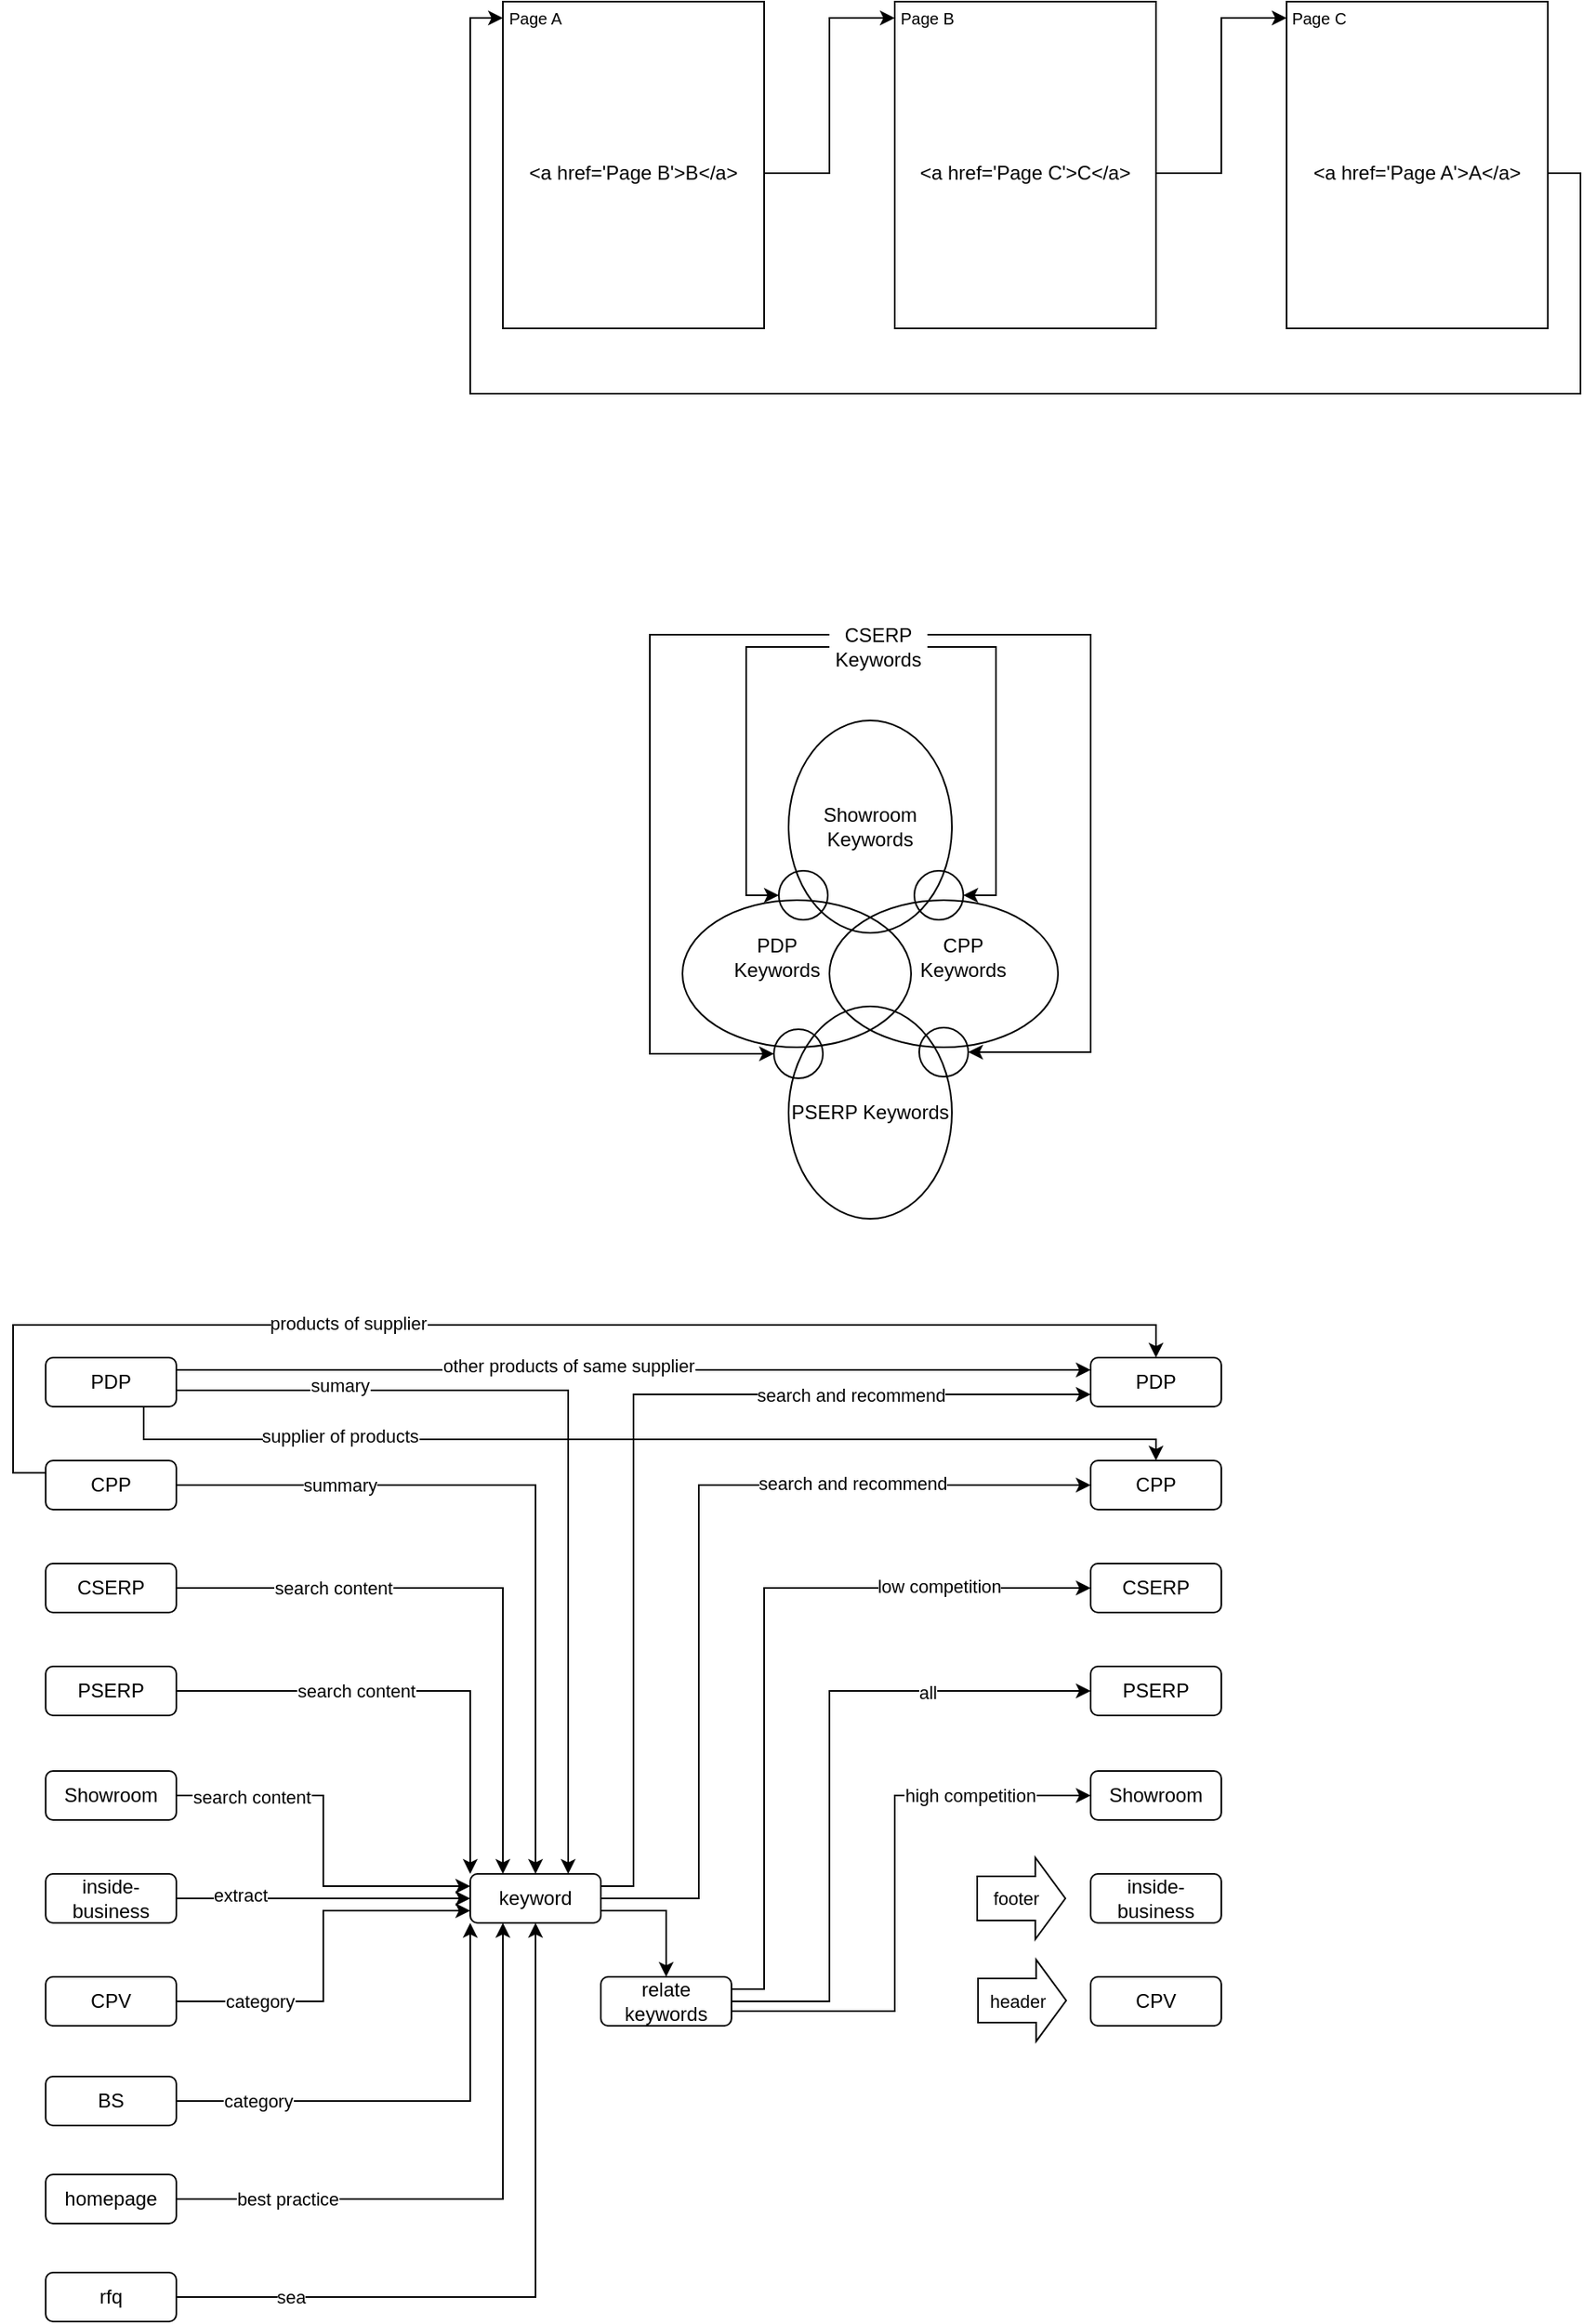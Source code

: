 <mxfile version="26.0.2">
  <diagram name="第 1 页" id="CtOnWX5mIkKangR4ngKK">
    <mxGraphModel dx="2248" dy="654" grid="1" gridSize="10" guides="1" tooltips="1" connect="1" arrows="1" fold="1" page="1" pageScale="1" pageWidth="827" pageHeight="1169" math="0" shadow="0">
      <root>
        <mxCell id="0" />
        <mxCell id="1" parent="0" />
        <mxCell id="Url5Zu-6LV8npw6_dzej-28" value="Showroom" style="rounded=1;whiteSpace=wrap;html=1;" parent="1" vertex="1">
          <mxGeometry x="-200" y="1123" width="80" height="30" as="geometry" />
        </mxCell>
        <mxCell id="UuzCBzJsV4xcfjXJkiLl-25" style="edgeStyle=orthogonalEdgeStyle;rounded=0;orthogonalLoop=1;jettySize=auto;html=1;exitX=1;exitY=0.25;exitDx=0;exitDy=0;entryX=0;entryY=0.25;entryDx=0;entryDy=0;" parent="1" source="Url5Zu-6LV8npw6_dzej-29" target="UuzCBzJsV4xcfjXJkiLl-5" edge="1">
          <mxGeometry relative="1" as="geometry" />
        </mxCell>
        <mxCell id="UuzCBzJsV4xcfjXJkiLl-26" value="other products of same supplier" style="edgeLabel;html=1;align=center;verticalAlign=middle;resizable=0;points=[];" parent="UuzCBzJsV4xcfjXJkiLl-25" vertex="1" connectable="0">
          <mxGeometry x="-0.145" y="3" relative="1" as="geometry">
            <mxPoint as="offset" />
          </mxGeometry>
        </mxCell>
        <mxCell id="UuzCBzJsV4xcfjXJkiLl-33" style="edgeStyle=orthogonalEdgeStyle;rounded=0;orthogonalLoop=1;jettySize=auto;html=1;exitX=0.75;exitY=1;exitDx=0;exitDy=0;entryX=0.5;entryY=0;entryDx=0;entryDy=0;" parent="1" source="Url5Zu-6LV8npw6_dzej-29" target="UuzCBzJsV4xcfjXJkiLl-6" edge="1">
          <mxGeometry relative="1" as="geometry">
            <Array as="points">
              <mxPoint x="-140" y="920" />
              <mxPoint x="480" y="920" />
            </Array>
          </mxGeometry>
        </mxCell>
        <mxCell id="UuzCBzJsV4xcfjXJkiLl-34" value="supplier of products" style="edgeLabel;html=1;align=center;verticalAlign=middle;resizable=0;points=[];" parent="UuzCBzJsV4xcfjXJkiLl-33" vertex="1" connectable="0">
          <mxGeometry x="-0.573" y="2" relative="1" as="geometry">
            <mxPoint as="offset" />
          </mxGeometry>
        </mxCell>
        <mxCell id="Url5Zu-6LV8npw6_dzej-29" value="PDP" style="rounded=1;whiteSpace=wrap;html=1;" parent="1" vertex="1">
          <mxGeometry x="-200" y="870" width="80" height="30" as="geometry" />
        </mxCell>
        <mxCell id="UuzCBzJsV4xcfjXJkiLl-29" style="edgeStyle=orthogonalEdgeStyle;rounded=0;orthogonalLoop=1;jettySize=auto;html=1;exitX=0;exitY=0.25;exitDx=0;exitDy=0;entryX=0.5;entryY=0;entryDx=0;entryDy=0;" parent="1" source="Url5Zu-6LV8npw6_dzej-34" target="UuzCBzJsV4xcfjXJkiLl-5" edge="1">
          <mxGeometry relative="1" as="geometry">
            <Array as="points">
              <mxPoint x="-220" y="941" />
              <mxPoint x="-220" y="850" />
              <mxPoint x="480" y="850" />
            </Array>
          </mxGeometry>
        </mxCell>
        <mxCell id="UuzCBzJsV4xcfjXJkiLl-30" value="products of supplier" style="edgeLabel;html=1;align=center;verticalAlign=middle;resizable=0;points=[];" parent="UuzCBzJsV4xcfjXJkiLl-29" vertex="1" connectable="0">
          <mxGeometry x="-0.241" y="1" relative="1" as="geometry">
            <mxPoint as="offset" />
          </mxGeometry>
        </mxCell>
        <mxCell id="Url5Zu-6LV8npw6_dzej-34" value="CPP" style="rounded=1;whiteSpace=wrap;html=1;" parent="1" vertex="1">
          <mxGeometry x="-200" y="933" width="80" height="30" as="geometry" />
        </mxCell>
        <mxCell id="Url5Zu-6LV8npw6_dzej-35" value="PSERP" style="rounded=1;whiteSpace=wrap;html=1;" parent="1" vertex="1">
          <mxGeometry x="-200" y="1059" width="80" height="30" as="geometry" />
        </mxCell>
        <mxCell id="Url5Zu-6LV8npw6_dzej-36" value="CSERP" style="rounded=1;whiteSpace=wrap;html=1;" parent="1" vertex="1">
          <mxGeometry x="-200" y="996" width="80" height="30" as="geometry" />
        </mxCell>
        <mxCell id="Url5Zu-6LV8npw6_dzej-49" value="inside-business" style="rounded=1;whiteSpace=wrap;html=1;" parent="1" vertex="1">
          <mxGeometry x="-200" y="1186" width="80" height="30" as="geometry" />
        </mxCell>
        <mxCell id="Url5Zu-6LV8npw6_dzej-50" value="CPV" style="rounded=1;whiteSpace=wrap;html=1;" parent="1" vertex="1">
          <mxGeometry x="-200" y="1249" width="80" height="30" as="geometry" />
        </mxCell>
        <mxCell id="q6kVz9pOgNvTbz7X49iz-1" value="&lt;p&gt;&lt;br&gt;&lt;/p&gt;" style="rounded=0;whiteSpace=wrap;html=1;align=left;" parent="1" vertex="1">
          <mxGeometry x="80" y="40" width="160" height="200" as="geometry" />
        </mxCell>
        <mxCell id="q6kVz9pOgNvTbz7X49iz-4" value="&lt;font style=&quot;font-size: 10px;&quot;&gt;Page A&lt;/font&gt;" style="text;html=1;align=center;verticalAlign=middle;whiteSpace=wrap;rounded=0;" parent="1" vertex="1">
          <mxGeometry x="80" y="40" width="40" height="20" as="geometry" />
        </mxCell>
        <mxCell id="q6kVz9pOgNvTbz7X49iz-12" style="edgeStyle=orthogonalEdgeStyle;rounded=0;orthogonalLoop=1;jettySize=auto;html=1;exitX=1;exitY=0.5;exitDx=0;exitDy=0;entryX=0;entryY=0.5;entryDx=0;entryDy=0;" parent="1" source="q6kVz9pOgNvTbz7X49iz-5" target="q6kVz9pOgNvTbz7X49iz-7" edge="1">
          <mxGeometry relative="1" as="geometry" />
        </mxCell>
        <mxCell id="q6kVz9pOgNvTbz7X49iz-5" value="&amp;lt;a href=&#39;Page B&#39;&amp;gt;B&amp;lt;/a&amp;gt;" style="text;html=1;align=center;verticalAlign=middle;whiteSpace=wrap;rounded=0;" parent="1" vertex="1">
          <mxGeometry x="80" y="130" width="160" height="30" as="geometry" />
        </mxCell>
        <mxCell id="q6kVz9pOgNvTbz7X49iz-6" value="&lt;p&gt;&lt;br&gt;&lt;/p&gt;" style="rounded=0;whiteSpace=wrap;html=1;align=left;" parent="1" vertex="1">
          <mxGeometry x="320" y="40" width="160" height="200" as="geometry" />
        </mxCell>
        <mxCell id="q6kVz9pOgNvTbz7X49iz-7" value="&lt;font style=&quot;font-size: 10px;&quot;&gt;Page B&lt;/font&gt;" style="text;html=1;align=center;verticalAlign=middle;whiteSpace=wrap;rounded=0;" parent="1" vertex="1">
          <mxGeometry x="320" y="40" width="40" height="20" as="geometry" />
        </mxCell>
        <mxCell id="q6kVz9pOgNvTbz7X49iz-13" style="edgeStyle=orthogonalEdgeStyle;rounded=0;orthogonalLoop=1;jettySize=auto;html=1;exitX=1;exitY=0.5;exitDx=0;exitDy=0;entryX=0;entryY=0.5;entryDx=0;entryDy=0;" parent="1" source="q6kVz9pOgNvTbz7X49iz-8" target="q6kVz9pOgNvTbz7X49iz-10" edge="1">
          <mxGeometry relative="1" as="geometry" />
        </mxCell>
        <mxCell id="q6kVz9pOgNvTbz7X49iz-8" value="&amp;lt;a href=&#39;Page C&#39;&amp;gt;C&amp;lt;/a&amp;gt;" style="text;html=1;align=center;verticalAlign=middle;whiteSpace=wrap;rounded=0;" parent="1" vertex="1">
          <mxGeometry x="320" y="130" width="160" height="30" as="geometry" />
        </mxCell>
        <mxCell id="q6kVz9pOgNvTbz7X49iz-9" value="&lt;p&gt;&lt;br&gt;&lt;/p&gt;" style="rounded=0;whiteSpace=wrap;html=1;align=left;" parent="1" vertex="1">
          <mxGeometry x="560" y="40" width="160" height="200" as="geometry" />
        </mxCell>
        <mxCell id="q6kVz9pOgNvTbz7X49iz-10" value="&lt;font style=&quot;font-size: 10px;&quot;&gt;Page C&lt;/font&gt;" style="text;html=1;align=center;verticalAlign=middle;whiteSpace=wrap;rounded=0;" parent="1" vertex="1">
          <mxGeometry x="560" y="40" width="40" height="20" as="geometry" />
        </mxCell>
        <mxCell id="q6kVz9pOgNvTbz7X49iz-14" style="edgeStyle=orthogonalEdgeStyle;rounded=0;orthogonalLoop=1;jettySize=auto;html=1;exitX=1;exitY=0.5;exitDx=0;exitDy=0;entryX=0;entryY=0.5;entryDx=0;entryDy=0;" parent="1" source="q6kVz9pOgNvTbz7X49iz-11" target="q6kVz9pOgNvTbz7X49iz-4" edge="1">
          <mxGeometry relative="1" as="geometry">
            <Array as="points">
              <mxPoint x="740" y="145" />
              <mxPoint x="740" y="280" />
              <mxPoint x="60" y="280" />
              <mxPoint x="60" y="50" />
            </Array>
          </mxGeometry>
        </mxCell>
        <mxCell id="q6kVz9pOgNvTbz7X49iz-11" value="&amp;lt;a href=&#39;Page A&#39;&amp;gt;A&amp;lt;/a&amp;gt;" style="text;html=1;align=center;verticalAlign=middle;whiteSpace=wrap;rounded=0;" parent="1" vertex="1">
          <mxGeometry x="560" y="130" width="160" height="30" as="geometry" />
        </mxCell>
        <mxCell id="No4g82Whn9Lu0QJXy-N2-3" value="PSERP Keywords" style="ellipse;whiteSpace=wrap;html=1;fillColor=none;" parent="1" vertex="1">
          <mxGeometry x="255" y="655" width="100" height="130" as="geometry" />
        </mxCell>
        <mxCell id="No4g82Whn9Lu0QJXy-N2-4" value="Showroom Keywords" style="ellipse;whiteSpace=wrap;html=1;fillColor=none;" parent="1" vertex="1">
          <mxGeometry x="255" y="480" width="100" height="130" as="geometry" />
        </mxCell>
        <mxCell id="No4g82Whn9Lu0QJXy-N2-5" value="" style="ellipse;whiteSpace=wrap;html=1;fillColor=none;" parent="1" vertex="1">
          <mxGeometry x="332" y="572" width="30" height="30" as="geometry" />
        </mxCell>
        <mxCell id="No4g82Whn9Lu0QJXy-N2-6" value="" style="ellipse;whiteSpace=wrap;html=1;fillColor=none;align=left;" parent="1" vertex="1">
          <mxGeometry x="190" y="590" width="140" height="90" as="geometry" />
        </mxCell>
        <mxCell id="No4g82Whn9Lu0QJXy-N2-8" value="" style="ellipse;whiteSpace=wrap;html=1;fillColor=none;align=right;" parent="1" vertex="1">
          <mxGeometry x="280" y="590" width="140" height="90" as="geometry" />
        </mxCell>
        <mxCell id="No4g82Whn9Lu0QJXy-N2-9" value="PDP Keywords" style="text;html=1;align=center;verticalAlign=middle;whiteSpace=wrap;rounded=0;" parent="1" vertex="1">
          <mxGeometry x="216" y="610" width="64" height="30" as="geometry" />
        </mxCell>
        <mxCell id="No4g82Whn9Lu0QJXy-N2-10" value="CPP Keywords" style="text;html=1;align=center;verticalAlign=middle;whiteSpace=wrap;rounded=0;" parent="1" vertex="1">
          <mxGeometry x="330" y="610" width="64" height="30" as="geometry" />
        </mxCell>
        <mxCell id="No4g82Whn9Lu0QJXy-N2-11" value="" style="ellipse;whiteSpace=wrap;html=1;fillColor=none;" parent="1" vertex="1">
          <mxGeometry x="335" y="668" width="30" height="30" as="geometry" />
        </mxCell>
        <mxCell id="No4g82Whn9Lu0QJXy-N2-12" value="" style="ellipse;whiteSpace=wrap;html=1;fillColor=none;" parent="1" vertex="1">
          <mxGeometry x="249" y="572" width="30" height="30" as="geometry" />
        </mxCell>
        <mxCell id="No4g82Whn9Lu0QJXy-N2-13" value="" style="ellipse;whiteSpace=wrap;html=1;fillColor=none;" parent="1" vertex="1">
          <mxGeometry x="246" y="669" width="30" height="30" as="geometry" />
        </mxCell>
        <mxCell id="Url5Zu-6LV8npw6_dzej-3" style="edgeStyle=orthogonalEdgeStyle;rounded=0;orthogonalLoop=1;jettySize=auto;html=1;exitX=0;exitY=0.5;exitDx=0;exitDy=0;entryX=0;entryY=0.5;entryDx=0;entryDy=0;" parent="1" source="No4g82Whn9Lu0QJXy-N2-15" target="No4g82Whn9Lu0QJXy-N2-12" edge="1">
          <mxGeometry relative="1" as="geometry" />
        </mxCell>
        <mxCell id="Url5Zu-6LV8npw6_dzej-4" style="edgeStyle=orthogonalEdgeStyle;rounded=0;orthogonalLoop=1;jettySize=auto;html=1;exitX=1;exitY=0.5;exitDx=0;exitDy=0;entryX=1;entryY=0.5;entryDx=0;entryDy=0;" parent="1" source="No4g82Whn9Lu0QJXy-N2-15" target="No4g82Whn9Lu0QJXy-N2-5" edge="1">
          <mxGeometry relative="1" as="geometry" />
        </mxCell>
        <mxCell id="Url5Zu-6LV8npw6_dzej-6" style="edgeStyle=orthogonalEdgeStyle;rounded=0;orthogonalLoop=1;jettySize=auto;html=1;exitX=0;exitY=0.25;exitDx=0;exitDy=0;entryX=0;entryY=0.5;entryDx=0;entryDy=0;" parent="1" source="No4g82Whn9Lu0QJXy-N2-15" target="No4g82Whn9Lu0QJXy-N2-13" edge="1">
          <mxGeometry relative="1" as="geometry">
            <Array as="points">
              <mxPoint x="170" y="428" />
              <mxPoint x="170" y="684" />
            </Array>
          </mxGeometry>
        </mxCell>
        <mxCell id="Url5Zu-6LV8npw6_dzej-7" style="edgeStyle=orthogonalEdgeStyle;rounded=0;orthogonalLoop=1;jettySize=auto;html=1;exitX=1;exitY=0.25;exitDx=0;exitDy=0;entryX=1;entryY=0.5;entryDx=0;entryDy=0;" parent="1" source="No4g82Whn9Lu0QJXy-N2-15" target="No4g82Whn9Lu0QJXy-N2-11" edge="1">
          <mxGeometry relative="1" as="geometry">
            <Array as="points">
              <mxPoint x="440" y="428" />
              <mxPoint x="440" y="683" />
            </Array>
          </mxGeometry>
        </mxCell>
        <mxCell id="No4g82Whn9Lu0QJXy-N2-15" value="CSERP Keywords" style="text;html=1;align=center;verticalAlign=middle;whiteSpace=wrap;rounded=0;" parent="1" vertex="1">
          <mxGeometry x="280" y="420" width="60" height="30" as="geometry" />
        </mxCell>
        <mxCell id="UuzCBzJsV4xcfjXJkiLl-8" style="edgeStyle=orthogonalEdgeStyle;rounded=0;orthogonalLoop=1;jettySize=auto;html=1;exitX=1;exitY=0.25;exitDx=0;exitDy=0;entryX=0;entryY=0.75;entryDx=0;entryDy=0;" parent="1" source="Url5Zu-6LV8npw6_dzej-8" target="UuzCBzJsV4xcfjXJkiLl-5" edge="1">
          <mxGeometry relative="1" as="geometry">
            <mxPoint x="130" y="1198.5" as="sourcePoint" />
            <mxPoint x="430" y="890" as="targetPoint" />
            <Array as="points">
              <mxPoint x="160" y="1194" />
              <mxPoint x="160" y="893" />
            </Array>
          </mxGeometry>
        </mxCell>
        <mxCell id="UuzCBzJsV4xcfjXJkiLl-12" value="search and recommend" style="edgeLabel;html=1;align=center;verticalAlign=middle;resizable=0;points=[];" parent="UuzCBzJsV4xcfjXJkiLl-8" vertex="1" connectable="0">
          <mxGeometry x="0.476" y="3" relative="1" as="geometry">
            <mxPoint x="10" y="3" as="offset" />
          </mxGeometry>
        </mxCell>
        <mxCell id="UuzCBzJsV4xcfjXJkiLl-9" style="edgeStyle=orthogonalEdgeStyle;rounded=0;orthogonalLoop=1;jettySize=auto;html=1;exitX=1;exitY=0.5;exitDx=0;exitDy=0;entryX=0;entryY=0.5;entryDx=0;entryDy=0;" parent="1" source="Url5Zu-6LV8npw6_dzej-8" target="UuzCBzJsV4xcfjXJkiLl-6" edge="1">
          <mxGeometry relative="1" as="geometry">
            <Array as="points">
              <mxPoint x="200" y="1201" />
              <mxPoint x="200" y="948" />
            </Array>
          </mxGeometry>
        </mxCell>
        <mxCell id="UuzCBzJsV4xcfjXJkiLl-13" value="search and recommend" style="edgeLabel;html=1;align=center;verticalAlign=middle;resizable=0;points=[];" parent="UuzCBzJsV4xcfjXJkiLl-9" vertex="1" connectable="0">
          <mxGeometry x="0.47" y="1" relative="1" as="geometry">
            <mxPoint as="offset" />
          </mxGeometry>
        </mxCell>
        <mxCell id="CTZZggnrEs2_H3lNkt42-3" style="edgeStyle=orthogonalEdgeStyle;rounded=0;orthogonalLoop=1;jettySize=auto;html=1;exitX=1;exitY=0.75;exitDx=0;exitDy=0;" parent="1" source="Url5Zu-6LV8npw6_dzej-8" target="Url5Zu-6LV8npw6_dzej-10" edge="1">
          <mxGeometry relative="1" as="geometry" />
        </mxCell>
        <mxCell id="Url5Zu-6LV8npw6_dzej-8" value="keyword" style="rounded=1;whiteSpace=wrap;html=1;strokeColor=default;align=center;verticalAlign=middle;fontFamily=Helvetica;fontSize=12;fontColor=default;fillColor=default;" parent="1" vertex="1">
          <mxGeometry x="60" y="1186" width="80" height="30" as="geometry" />
        </mxCell>
        <mxCell id="Url5Zu-6LV8npw6_dzej-15" style="edgeStyle=orthogonalEdgeStyle;rounded=0;orthogonalLoop=1;jettySize=auto;html=1;exitX=1;exitY=0.25;exitDx=0;exitDy=0;entryX=0;entryY=0.5;entryDx=0;entryDy=0;" parent="1" source="Url5Zu-6LV8npw6_dzej-10" target="Url5Zu-6LV8npw6_dzej-11" edge="1">
          <mxGeometry relative="1" as="geometry">
            <Array as="points">
              <mxPoint x="240" y="1257" />
              <mxPoint x="240" y="1011" />
            </Array>
          </mxGeometry>
        </mxCell>
        <mxCell id="ZS4T2gyKXLXTp4NsAqUT-2" value="low competition" style="edgeLabel;html=1;align=center;verticalAlign=middle;resizable=0;points=[];" vertex="1" connectable="0" parent="Url5Zu-6LV8npw6_dzej-15">
          <mxGeometry x="0.596" y="1" relative="1" as="geometry">
            <mxPoint x="1" as="offset" />
          </mxGeometry>
        </mxCell>
        <mxCell id="Url5Zu-6LV8npw6_dzej-17" style="edgeStyle=orthogonalEdgeStyle;rounded=0;orthogonalLoop=1;jettySize=auto;html=1;exitX=1;exitY=0.5;exitDx=0;exitDy=0;entryX=0;entryY=0.5;entryDx=0;entryDy=0;" parent="1" source="Url5Zu-6LV8npw6_dzej-10" target="Url5Zu-6LV8npw6_dzej-12" edge="1">
          <mxGeometry relative="1" as="geometry">
            <Array as="points">
              <mxPoint x="280" y="1264" />
              <mxPoint x="280" y="1074" />
            </Array>
          </mxGeometry>
        </mxCell>
        <mxCell id="ZS4T2gyKXLXTp4NsAqUT-1" value="all" style="edgeLabel;html=1;align=center;verticalAlign=middle;resizable=0;points=[];" vertex="1" connectable="0" parent="Url5Zu-6LV8npw6_dzej-17">
          <mxGeometry x="0.654" y="-1" relative="1" as="geometry">
            <mxPoint x="-29" as="offset" />
          </mxGeometry>
        </mxCell>
        <mxCell id="Url5Zu-6LV8npw6_dzej-19" style="edgeStyle=orthogonalEdgeStyle;rounded=0;orthogonalLoop=1;jettySize=auto;html=1;exitX=1;exitY=0.75;exitDx=0;exitDy=0;entryX=0;entryY=0.5;entryDx=0;entryDy=0;" parent="1" source="Url5Zu-6LV8npw6_dzej-10" target="Url5Zu-6LV8npw6_dzej-13" edge="1">
          <mxGeometry relative="1" as="geometry">
            <Array as="points">
              <mxPoint x="140" y="1270" />
              <mxPoint x="320" y="1270" />
              <mxPoint x="320" y="1138" />
            </Array>
          </mxGeometry>
        </mxCell>
        <mxCell id="Url5Zu-6LV8npw6_dzej-20" value="high competition" style="edgeLabel;html=1;align=center;verticalAlign=middle;resizable=0;points=[];" parent="Url5Zu-6LV8npw6_dzej-19" vertex="1" connectable="0">
          <mxGeometry x="-0.21" y="-1" relative="1" as="geometry">
            <mxPoint x="104" y="-133" as="offset" />
          </mxGeometry>
        </mxCell>
        <mxCell id="Url5Zu-6LV8npw6_dzej-10" value="relate keywords" style="rounded=1;whiteSpace=wrap;html=1;" parent="1" vertex="1">
          <mxGeometry x="140" y="1249" width="80" height="30" as="geometry" />
        </mxCell>
        <mxCell id="Url5Zu-6LV8npw6_dzej-11" value="CSERP" style="rounded=1;whiteSpace=wrap;html=1;" parent="1" vertex="1">
          <mxGeometry x="440" y="996" width="80" height="30" as="geometry" />
        </mxCell>
        <mxCell id="Url5Zu-6LV8npw6_dzej-12" value="PSERP" style="rounded=1;whiteSpace=wrap;html=1;" parent="1" vertex="1">
          <mxGeometry x="440" y="1059" width="80" height="30" as="geometry" />
        </mxCell>
        <mxCell id="Url5Zu-6LV8npw6_dzej-13" value="Showroom" style="rounded=1;whiteSpace=wrap;html=1;" parent="1" vertex="1">
          <mxGeometry x="440" y="1123" width="80" height="30" as="geometry" />
        </mxCell>
        <mxCell id="Url5Zu-6LV8npw6_dzej-23" value="inside-business" style="rounded=1;whiteSpace=wrap;html=1;" parent="1" vertex="1">
          <mxGeometry x="440" y="1186" width="80" height="30" as="geometry" />
        </mxCell>
        <mxCell id="Url5Zu-6LV8npw6_dzej-47" style="edgeStyle=orthogonalEdgeStyle;rounded=0;orthogonalLoop=1;jettySize=auto;html=1;exitX=1;exitY=0.5;exitDx=0;exitDy=0;entryX=0;entryY=0.25;entryDx=0;entryDy=0;" parent="1" source="Url5Zu-6LV8npw6_dzej-28" target="Url5Zu-6LV8npw6_dzej-8" edge="1">
          <mxGeometry relative="1" as="geometry" />
        </mxCell>
        <mxCell id="Url5Zu-6LV8npw6_dzej-48" value="search content" style="edgeLabel;html=1;align=center;verticalAlign=middle;resizable=0;points=[];" parent="Url5Zu-6LV8npw6_dzej-47" vertex="1" connectable="0">
          <mxGeometry x="-0.61" relative="1" as="geometry">
            <mxPoint y="1" as="offset" />
          </mxGeometry>
        </mxCell>
        <mxCell id="Url5Zu-6LV8npw6_dzej-39" style="edgeStyle=orthogonalEdgeStyle;rounded=0;orthogonalLoop=1;jettySize=auto;html=1;entryX=0.75;entryY=0;entryDx=0;entryDy=0;" parent="1" target="Url5Zu-6LV8npw6_dzej-8" edge="1">
          <mxGeometry relative="1" as="geometry">
            <mxPoint x="-120" y="890" as="sourcePoint" />
            <Array as="points">
              <mxPoint x="-120" y="890" />
              <mxPoint x="120" y="890" />
            </Array>
          </mxGeometry>
        </mxCell>
        <mxCell id="Url5Zu-6LV8npw6_dzej-40" value="sumary" style="edgeLabel;html=1;align=center;verticalAlign=middle;resizable=0;points=[];" parent="Url5Zu-6LV8npw6_dzej-39" vertex="1" connectable="0">
          <mxGeometry x="0.295" y="4" relative="1" as="geometry">
            <mxPoint x="-144" y="-110" as="offset" />
          </mxGeometry>
        </mxCell>
        <mxCell id="Url5Zu-6LV8npw6_dzej-30" value="CPV" style="rounded=1;whiteSpace=wrap;html=1;" parent="1" vertex="1">
          <mxGeometry x="440" y="1249" width="80" height="30" as="geometry" />
        </mxCell>
        <mxCell id="Url5Zu-6LV8npw6_dzej-41" style="edgeStyle=orthogonalEdgeStyle;rounded=0;orthogonalLoop=1;jettySize=auto;html=1;exitX=1;exitY=0.5;exitDx=0;exitDy=0;entryX=0.5;entryY=0;entryDx=0;entryDy=0;" parent="1" source="Url5Zu-6LV8npw6_dzej-34" target="Url5Zu-6LV8npw6_dzej-8" edge="1">
          <mxGeometry relative="1" as="geometry" />
        </mxCell>
        <mxCell id="Url5Zu-6LV8npw6_dzej-42" value="summary" style="edgeLabel;html=1;align=center;verticalAlign=middle;resizable=0;points=[];" parent="Url5Zu-6LV8npw6_dzej-41" vertex="1" connectable="0">
          <mxGeometry x="-0.669" y="1" relative="1" as="geometry">
            <mxPoint x="24" y="1" as="offset" />
          </mxGeometry>
        </mxCell>
        <mxCell id="Url5Zu-6LV8npw6_dzej-45" style="edgeStyle=orthogonalEdgeStyle;rounded=0;orthogonalLoop=1;jettySize=auto;html=1;exitX=1;exitY=0.5;exitDx=0;exitDy=0;entryX=0;entryY=0;entryDx=0;entryDy=0;" parent="1" source="Url5Zu-6LV8npw6_dzej-35" target="Url5Zu-6LV8npw6_dzej-8" edge="1">
          <mxGeometry relative="1" as="geometry" />
        </mxCell>
        <mxCell id="Url5Zu-6LV8npw6_dzej-46" value="search content" style="edgeLabel;html=1;align=center;verticalAlign=middle;resizable=0;points=[];" parent="Url5Zu-6LV8npw6_dzej-45" vertex="1" connectable="0">
          <mxGeometry x="-0.024" y="-2" relative="1" as="geometry">
            <mxPoint x="-33" y="-2" as="offset" />
          </mxGeometry>
        </mxCell>
        <mxCell id="Url5Zu-6LV8npw6_dzej-43" style="edgeStyle=orthogonalEdgeStyle;rounded=0;orthogonalLoop=1;jettySize=auto;html=1;exitX=1;exitY=0.5;exitDx=0;exitDy=0;entryX=0.25;entryY=0;entryDx=0;entryDy=0;" parent="1" source="Url5Zu-6LV8npw6_dzej-36" target="Url5Zu-6LV8npw6_dzej-8" edge="1">
          <mxGeometry relative="1" as="geometry" />
        </mxCell>
        <mxCell id="Url5Zu-6LV8npw6_dzej-44" value="search content" style="edgeLabel;html=1;align=center;verticalAlign=middle;resizable=0;points=[];" parent="Url5Zu-6LV8npw6_dzej-43" vertex="1" connectable="0">
          <mxGeometry x="-0.569" y="2" relative="1" as="geometry">
            <mxPoint x="15" y="2" as="offset" />
          </mxGeometry>
        </mxCell>
        <mxCell id="UuzCBzJsV4xcfjXJkiLl-1" style="edgeStyle=orthogonalEdgeStyle;rounded=0;orthogonalLoop=1;jettySize=auto;html=1;exitX=1;exitY=0.5;exitDx=0;exitDy=0;entryX=0;entryY=0.5;entryDx=0;entryDy=0;" parent="1" source="Url5Zu-6LV8npw6_dzej-49" target="Url5Zu-6LV8npw6_dzej-8" edge="1">
          <mxGeometry relative="1" as="geometry" />
        </mxCell>
        <mxCell id="UuzCBzJsV4xcfjXJkiLl-3" value="extract" style="edgeLabel;html=1;align=center;verticalAlign=middle;resizable=0;points=[];" parent="UuzCBzJsV4xcfjXJkiLl-1" vertex="1" connectable="0">
          <mxGeometry x="-0.572" y="3" relative="1" as="geometry">
            <mxPoint y="1" as="offset" />
          </mxGeometry>
        </mxCell>
        <mxCell id="UuzCBzJsV4xcfjXJkiLl-2" style="edgeStyle=orthogonalEdgeStyle;rounded=0;orthogonalLoop=1;jettySize=auto;html=1;exitX=1;exitY=0.5;exitDx=0;exitDy=0;entryX=0;entryY=0.75;entryDx=0;entryDy=0;" parent="1" source="Url5Zu-6LV8npw6_dzej-50" target="Url5Zu-6LV8npw6_dzej-8" edge="1">
          <mxGeometry relative="1" as="geometry" />
        </mxCell>
        <mxCell id="UuzCBzJsV4xcfjXJkiLl-4" value="category" style="edgeLabel;html=1;align=center;verticalAlign=middle;resizable=0;points=[];" parent="UuzCBzJsV4xcfjXJkiLl-2" vertex="1" connectable="0">
          <mxGeometry x="-0.716" y="2" relative="1" as="geometry">
            <mxPoint x="17" y="2" as="offset" />
          </mxGeometry>
        </mxCell>
        <mxCell id="UuzCBzJsV4xcfjXJkiLl-5" value="PDP" style="rounded=1;whiteSpace=wrap;html=1;" parent="1" vertex="1">
          <mxGeometry x="440" y="870" width="80" height="30" as="geometry" />
        </mxCell>
        <mxCell id="UuzCBzJsV4xcfjXJkiLl-6" value="CPP" style="rounded=1;whiteSpace=wrap;html=1;" parent="1" vertex="1">
          <mxGeometry x="440" y="933" width="80" height="30" as="geometry" />
        </mxCell>
        <mxCell id="UuzCBzJsV4xcfjXJkiLl-17" value="" style="shape=flexArrow;endArrow=classic;html=1;rounded=0;strokeWidth=1;targetPerimeterSpacing=0;endWidth=22;endSize=5.79;width=27;" parent="1" edge="1">
          <mxGeometry width="50" height="50" relative="1" as="geometry">
            <mxPoint x="370" y="1201" as="sourcePoint" />
            <mxPoint x="425" y="1201" as="targetPoint" />
          </mxGeometry>
        </mxCell>
        <mxCell id="UuzCBzJsV4xcfjXJkiLl-18" value="footer" style="edgeLabel;html=1;align=center;verticalAlign=middle;resizable=0;points=[];" parent="UuzCBzJsV4xcfjXJkiLl-17" vertex="1" connectable="0">
          <mxGeometry x="-0.05" y="4" relative="1" as="geometry">
            <mxPoint x="-2" y="4" as="offset" />
          </mxGeometry>
        </mxCell>
        <mxCell id="UuzCBzJsV4xcfjXJkiLl-23" value="" style="shape=flexArrow;endArrow=classic;html=1;rounded=0;strokeWidth=1;targetPerimeterSpacing=0;endWidth=22;endSize=5.79;width=27;" parent="1" edge="1">
          <mxGeometry width="50" height="50" relative="1" as="geometry">
            <mxPoint x="370.5" y="1263.5" as="sourcePoint" />
            <mxPoint x="425.5" y="1263.5" as="targetPoint" />
          </mxGeometry>
        </mxCell>
        <mxCell id="UuzCBzJsV4xcfjXJkiLl-24" value="header" style="edgeLabel;html=1;align=center;verticalAlign=middle;resizable=0;points=[];" parent="UuzCBzJsV4xcfjXJkiLl-23" vertex="1" connectable="0">
          <mxGeometry x="-0.05" y="4" relative="1" as="geometry">
            <mxPoint x="-2" y="4" as="offset" />
          </mxGeometry>
        </mxCell>
        <mxCell id="UuzCBzJsV4xcfjXJkiLl-36" style="edgeStyle=orthogonalEdgeStyle;rounded=0;orthogonalLoop=1;jettySize=auto;html=1;exitX=1;exitY=0.5;exitDx=0;exitDy=0;entryX=0;entryY=1;entryDx=0;entryDy=0;" parent="1" source="UuzCBzJsV4xcfjXJkiLl-35" target="Url5Zu-6LV8npw6_dzej-8" edge="1">
          <mxGeometry relative="1" as="geometry" />
        </mxCell>
        <mxCell id="UuzCBzJsV4xcfjXJkiLl-37" value="category" style="edgeLabel;html=1;align=center;verticalAlign=middle;resizable=0;points=[];" parent="UuzCBzJsV4xcfjXJkiLl-36" vertex="1" connectable="0">
          <mxGeometry x="-0.242" y="2" relative="1" as="geometry">
            <mxPoint x="-60" y="2" as="offset" />
          </mxGeometry>
        </mxCell>
        <mxCell id="UuzCBzJsV4xcfjXJkiLl-35" value="BS" style="rounded=1;whiteSpace=wrap;html=1;" parent="1" vertex="1">
          <mxGeometry x="-200" y="1310" width="80" height="30" as="geometry" />
        </mxCell>
        <mxCell id="CTZZggnrEs2_H3lNkt42-4" style="edgeStyle=orthogonalEdgeStyle;rounded=0;orthogonalLoop=1;jettySize=auto;html=1;exitX=1;exitY=0.5;exitDx=0;exitDy=0;entryX=0.25;entryY=1;entryDx=0;entryDy=0;" parent="1" source="CTZZggnrEs2_H3lNkt42-1" target="Url5Zu-6LV8npw6_dzej-8" edge="1">
          <mxGeometry relative="1" as="geometry" />
        </mxCell>
        <mxCell id="CTZZggnrEs2_H3lNkt42-6" value="best practice" style="edgeLabel;html=1;align=center;verticalAlign=middle;resizable=0;points=[];" parent="CTZZggnrEs2_H3lNkt42-4" vertex="1" connectable="0">
          <mxGeometry x="-0.631" y="1" relative="1" as="geometry">
            <mxPoint y="1" as="offset" />
          </mxGeometry>
        </mxCell>
        <mxCell id="CTZZggnrEs2_H3lNkt42-1" value="homepage" style="rounded=1;whiteSpace=wrap;html=1;" parent="1" vertex="1">
          <mxGeometry x="-200" y="1370" width="80" height="30" as="geometry" />
        </mxCell>
        <mxCell id="CTZZggnrEs2_H3lNkt42-5" style="edgeStyle=orthogonalEdgeStyle;rounded=0;orthogonalLoop=1;jettySize=auto;html=1;exitX=1;exitY=0.5;exitDx=0;exitDy=0;entryX=0.5;entryY=1;entryDx=0;entryDy=0;" parent="1" source="CTZZggnrEs2_H3lNkt42-2" target="Url5Zu-6LV8npw6_dzej-8" edge="1">
          <mxGeometry relative="1" as="geometry" />
        </mxCell>
        <mxCell id="CTZZggnrEs2_H3lNkt42-7" value="sea" style="edgeLabel;html=1;align=center;verticalAlign=middle;resizable=0;points=[];" parent="CTZZggnrEs2_H3lNkt42-5" vertex="1" connectable="0">
          <mxGeometry x="-0.724" relative="1" as="geometry">
            <mxPoint x="8" as="offset" />
          </mxGeometry>
        </mxCell>
        <mxCell id="CTZZggnrEs2_H3lNkt42-2" value="rfq" style="rounded=1;whiteSpace=wrap;html=1;" parent="1" vertex="1">
          <mxGeometry x="-200" y="1430" width="80" height="30" as="geometry" />
        </mxCell>
      </root>
    </mxGraphModel>
  </diagram>
</mxfile>
